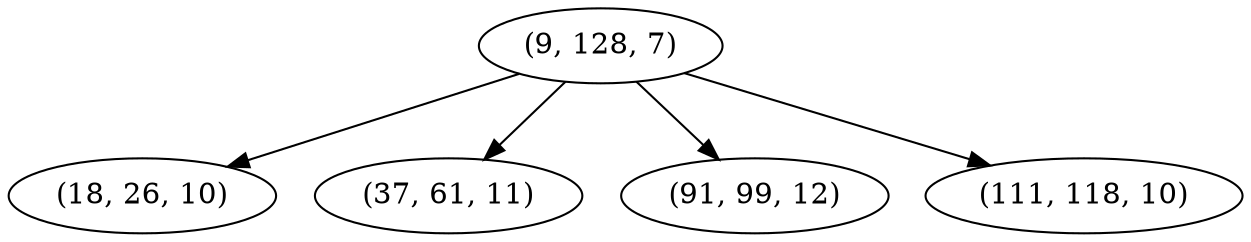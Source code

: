 digraph tree {
    "(9, 128, 7)";
    "(18, 26, 10)";
    "(37, 61, 11)";
    "(91, 99, 12)";
    "(111, 118, 10)";
    "(9, 128, 7)" -> "(18, 26, 10)";
    "(9, 128, 7)" -> "(37, 61, 11)";
    "(9, 128, 7)" -> "(91, 99, 12)";
    "(9, 128, 7)" -> "(111, 118, 10)";
}
